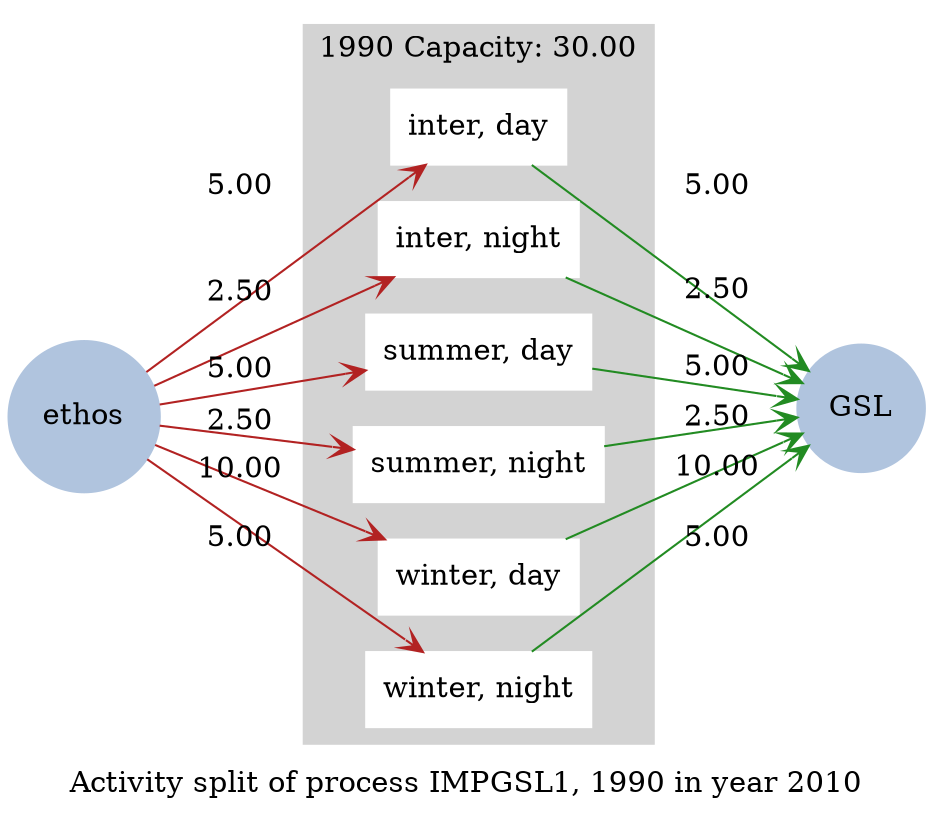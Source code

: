 strict digraph model {
	label = "Activity split of process IMPGSL1, 1990 in year 2010" ;

	compound    = "True" ;
	concentrate = "True";
	rankdir     = "LR" ;
	splines     = "False" ;

	node [ style="filled" ] ;
	edge [ arrowhead="vee" ] ;

	subgraph cluster_slices {
		label = "1990 Capacity: 30.00" ;

		color = "lightgrey" ;
		rank  = "same" ;
		style = "filled" ;

		node [ color="white", shape="box" ] ;

		"inter, day" ;
		"inter, night" ;
		"summer, day" ;
		"summer, night" ;
		"winter, day" ;
		"winter, night" ;
	}

	subgraph energy_carriers {
		node [
		  color     = "lightsteelblue",
		  fontcolor = "black",
		  shape     = "circle"
		] ;

		"GSL"   [ href="../commodities/rc_GSL_2010.svg" ] ;
		"ethos" [ href="../commodities/rc_ethos_2010.svg" ] ;
	}

	subgraph inputs {
		edge [ color="firebrick" ] ;

		"ethos" -> "inter, day"    [ label="5.00" ] ;
		"ethos" -> "inter, night"  [ label="2.50" ] ;
		"ethos" -> "summer, day"   [ label="5.00" ] ;
		"ethos" -> "summer, night" [ label="2.50" ] ;
		"ethos" -> "winter, day"   [ label="10.00" ] ;
		"ethos" -> "winter, night" [ label="5.00" ] ;
	}

	subgraph outputs {
		edge [ color="forestgreen" ] ;

		"inter, day"    -> "GSL" [ label="5.00" ] ;
		"inter, night"  -> "GSL" [ label="2.50" ] ;
		"summer, day"   -> "GSL" [ label="5.00" ] ;
		"summer, night" -> "GSL" [ label="2.50" ] ;
		"winter, day"   -> "GSL" [ label="10.00" ] ;
		"winter, night" -> "GSL" [ label="5.00" ] ;
	}
}
